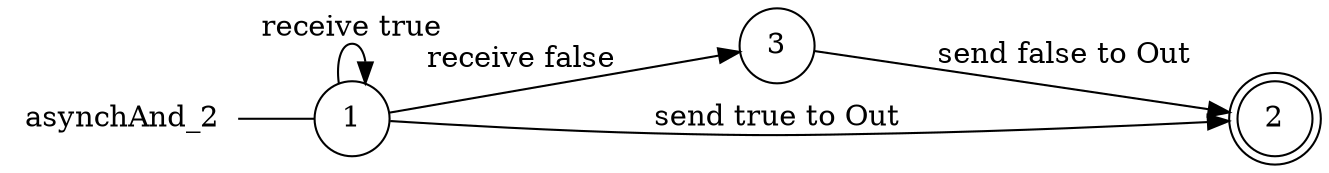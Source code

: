 digraph asynchAnd_2 {
	rankdir="LR";
	n_0 [label="asynchAnd_2", shape="plaintext"];
	n_1 [id="1", shape=circle, label="1"];
	n_0 -> n_1 [arrowhead=none];
	n_2 [id="2", shape=circle, label="3"];
	n_3 [id="3", shape=doublecircle, label="2"];

	n_2 -> n_3 [id="[$e|9]", label="send false to Out"];
	n_1 -> n_2 [id="[$e|3]", label="receive false"];
	n_1 -> n_1 [id="[$e|7]", label="receive true"];
	n_1 -> n_3 [id="[$e|0]", label="send true to Out"];
}
